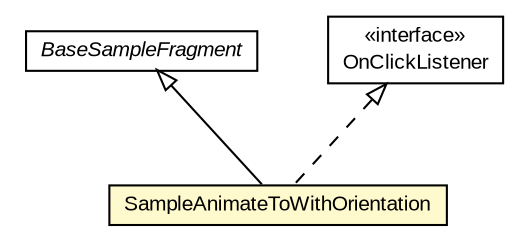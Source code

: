 #!/usr/local/bin/dot
#
# Class diagram 
# Generated by UMLGraph version R5_6-24-gf6e263 (http://www.umlgraph.org/)
#

digraph G {
	edge [fontname="arial",fontsize=10,labelfontname="arial",labelfontsize=10];
	node [fontname="arial",fontsize=10,shape=plaintext];
	nodesep=0.25;
	ranksep=0.5;
	// org.osmdroid.samplefragments.BaseSampleFragment
	c34185 [label=<<table title="org.osmdroid.samplefragments.BaseSampleFragment" border="0" cellborder="1" cellspacing="0" cellpadding="2" port="p" href="../BaseSampleFragment.html">
		<tr><td><table border="0" cellspacing="0" cellpadding="1">
<tr><td align="center" balign="center"><font face="arial italic"> BaseSampleFragment </font></td></tr>
		</table></td></tr>
		</table>>, URL="../BaseSampleFragment.html", fontname="arial", fontcolor="black", fontsize=10.0];
	// org.osmdroid.samplefragments.events.SampleAnimateToWithOrientation
	c34244 [label=<<table title="org.osmdroid.samplefragments.events.SampleAnimateToWithOrientation" border="0" cellborder="1" cellspacing="0" cellpadding="2" port="p" bgcolor="lemonChiffon" href="./SampleAnimateToWithOrientation.html">
		<tr><td><table border="0" cellspacing="0" cellpadding="1">
<tr><td align="center" balign="center"> SampleAnimateToWithOrientation </td></tr>
		</table></td></tr>
		</table>>, URL="./SampleAnimateToWithOrientation.html", fontname="arial", fontcolor="black", fontsize=10.0];
	//org.osmdroid.samplefragments.events.SampleAnimateToWithOrientation extends org.osmdroid.samplefragments.BaseSampleFragment
	c34185:p -> c34244:p [dir=back,arrowtail=empty];
	//org.osmdroid.samplefragments.events.SampleAnimateToWithOrientation implements android.view.View.OnClickListener
	c34345:p -> c34244:p [dir=back,arrowtail=empty,style=dashed];
	// android.view.View.OnClickListener
	c34345 [label=<<table title="android.view.View.OnClickListener" border="0" cellborder="1" cellspacing="0" cellpadding="2" port="p" href="http://java.sun.com/j2se/1.4.2/docs/api/android/view/View/OnClickListener.html">
		<tr><td><table border="0" cellspacing="0" cellpadding="1">
<tr><td align="center" balign="center"> &#171;interface&#187; </td></tr>
<tr><td align="center" balign="center"> OnClickListener </td></tr>
		</table></td></tr>
		</table>>, URL="http://java.sun.com/j2se/1.4.2/docs/api/android/view/View/OnClickListener.html", fontname="arial", fontcolor="black", fontsize=10.0];
}

